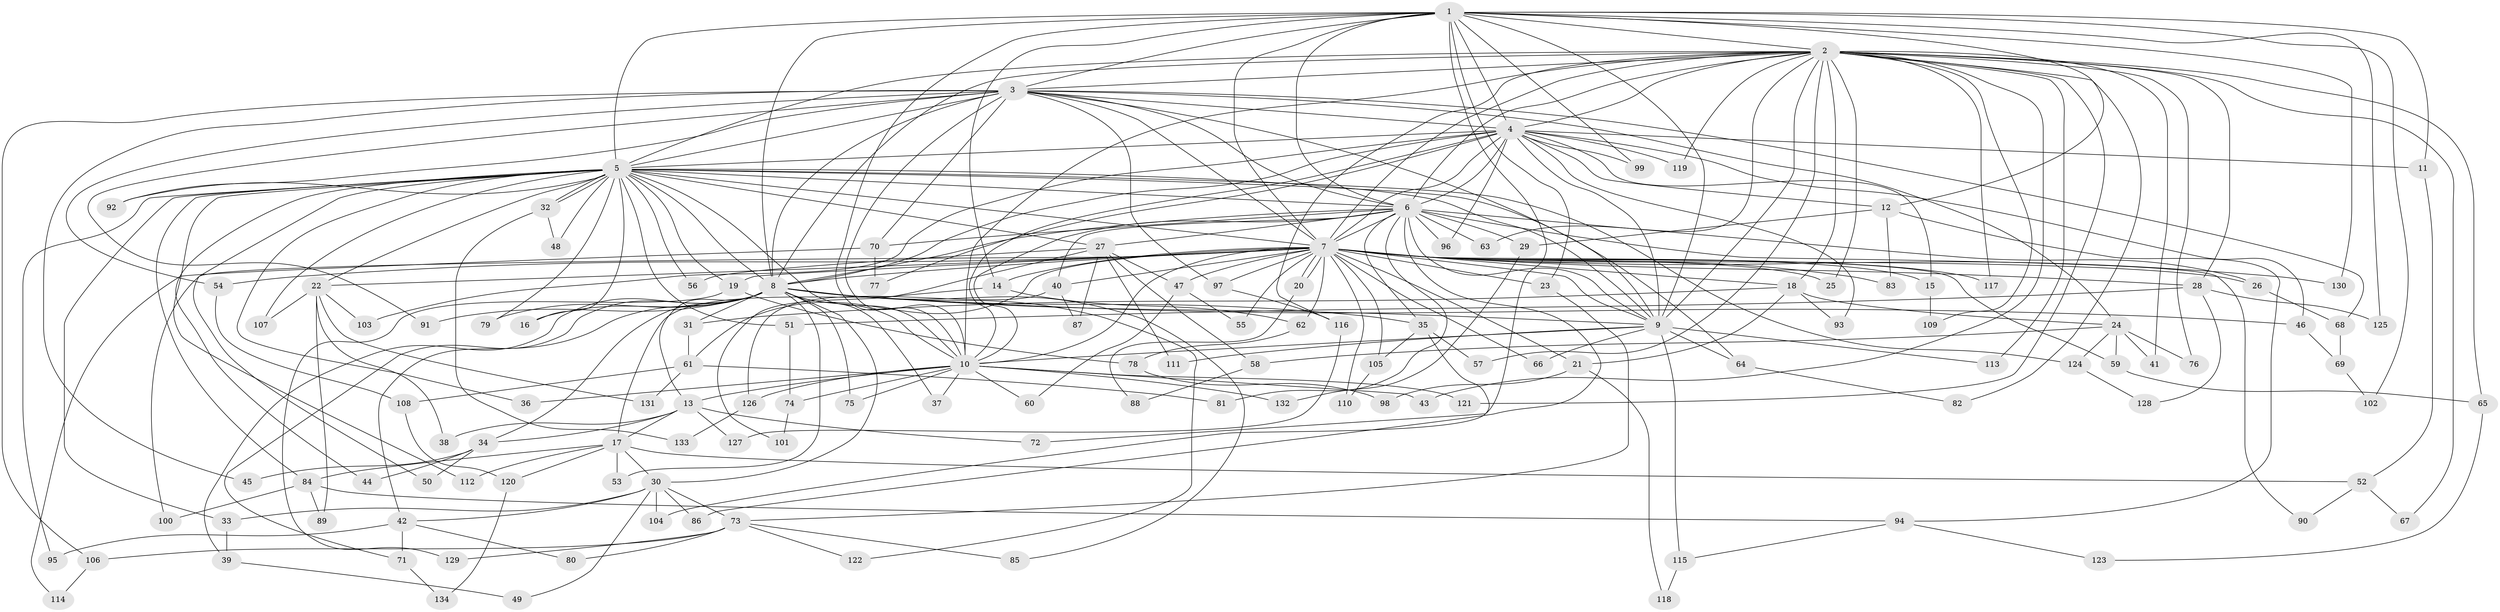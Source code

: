// Generated by graph-tools (version 1.1) at 2025/43/03/09/25 04:43:14]
// undirected, 134 vertices, 293 edges
graph export_dot {
graph [start="1"]
  node [color=gray90,style=filled];
  1;
  2;
  3;
  4;
  5;
  6;
  7;
  8;
  9;
  10;
  11;
  12;
  13;
  14;
  15;
  16;
  17;
  18;
  19;
  20;
  21;
  22;
  23;
  24;
  25;
  26;
  27;
  28;
  29;
  30;
  31;
  32;
  33;
  34;
  35;
  36;
  37;
  38;
  39;
  40;
  41;
  42;
  43;
  44;
  45;
  46;
  47;
  48;
  49;
  50;
  51;
  52;
  53;
  54;
  55;
  56;
  57;
  58;
  59;
  60;
  61;
  62;
  63;
  64;
  65;
  66;
  67;
  68;
  69;
  70;
  71;
  72;
  73;
  74;
  75;
  76;
  77;
  78;
  79;
  80;
  81;
  82;
  83;
  84;
  85;
  86;
  87;
  88;
  89;
  90;
  91;
  92;
  93;
  94;
  95;
  96;
  97;
  98;
  99;
  100;
  101;
  102;
  103;
  104;
  105;
  106;
  107;
  108;
  109;
  110;
  111;
  112;
  113;
  114;
  115;
  116;
  117;
  118;
  119;
  120;
  121;
  122;
  123;
  124;
  125;
  126;
  127;
  128;
  129;
  130;
  131;
  132;
  133;
  134;
  1 -- 2;
  1 -- 3;
  1 -- 4;
  1 -- 5;
  1 -- 6;
  1 -- 7;
  1 -- 8;
  1 -- 9;
  1 -- 10;
  1 -- 11;
  1 -- 12;
  1 -- 14;
  1 -- 23;
  1 -- 72;
  1 -- 99;
  1 -- 102;
  1 -- 125;
  1 -- 130;
  2 -- 3;
  2 -- 4;
  2 -- 5;
  2 -- 6;
  2 -- 7;
  2 -- 8;
  2 -- 9;
  2 -- 10;
  2 -- 18;
  2 -- 25;
  2 -- 28;
  2 -- 41;
  2 -- 43;
  2 -- 57;
  2 -- 63;
  2 -- 65;
  2 -- 67;
  2 -- 76;
  2 -- 82;
  2 -- 109;
  2 -- 113;
  2 -- 116;
  2 -- 117;
  2 -- 119;
  2 -- 121;
  3 -- 4;
  3 -- 5;
  3 -- 6;
  3 -- 7;
  3 -- 8;
  3 -- 9;
  3 -- 10;
  3 -- 24;
  3 -- 45;
  3 -- 54;
  3 -- 68;
  3 -- 70;
  3 -- 91;
  3 -- 92;
  3 -- 97;
  3 -- 106;
  4 -- 5;
  4 -- 6;
  4 -- 7;
  4 -- 8;
  4 -- 9;
  4 -- 10;
  4 -- 11;
  4 -- 12;
  4 -- 15;
  4 -- 46;
  4 -- 77;
  4 -- 93;
  4 -- 96;
  4 -- 99;
  4 -- 103;
  4 -- 119;
  5 -- 6;
  5 -- 7;
  5 -- 8;
  5 -- 9;
  5 -- 10;
  5 -- 16;
  5 -- 19;
  5 -- 22;
  5 -- 27;
  5 -- 32;
  5 -- 32;
  5 -- 33;
  5 -- 36;
  5 -- 44;
  5 -- 48;
  5 -- 50;
  5 -- 51;
  5 -- 56;
  5 -- 64;
  5 -- 79;
  5 -- 84;
  5 -- 92;
  5 -- 95;
  5 -- 107;
  5 -- 112;
  5 -- 124;
  6 -- 7;
  6 -- 8;
  6 -- 9;
  6 -- 10;
  6 -- 26;
  6 -- 27;
  6 -- 29;
  6 -- 35;
  6 -- 40;
  6 -- 63;
  6 -- 70;
  6 -- 81;
  6 -- 86;
  6 -- 90;
  6 -- 96;
  7 -- 8;
  7 -- 9;
  7 -- 10;
  7 -- 14;
  7 -- 15;
  7 -- 18;
  7 -- 19;
  7 -- 20;
  7 -- 20;
  7 -- 21;
  7 -- 22;
  7 -- 23;
  7 -- 25;
  7 -- 26;
  7 -- 28;
  7 -- 40;
  7 -- 47;
  7 -- 54;
  7 -- 55;
  7 -- 59;
  7 -- 61;
  7 -- 62;
  7 -- 66;
  7 -- 83;
  7 -- 97;
  7 -- 100;
  7 -- 105;
  7 -- 110;
  7 -- 117;
  7 -- 130;
  8 -- 9;
  8 -- 10;
  8 -- 13;
  8 -- 16;
  8 -- 30;
  8 -- 31;
  8 -- 34;
  8 -- 35;
  8 -- 37;
  8 -- 39;
  8 -- 42;
  8 -- 46;
  8 -- 53;
  8 -- 71;
  8 -- 75;
  8 -- 79;
  8 -- 85;
  8 -- 91;
  8 -- 122;
  9 -- 10;
  9 -- 64;
  9 -- 66;
  9 -- 111;
  9 -- 113;
  9 -- 115;
  10 -- 13;
  10 -- 36;
  10 -- 37;
  10 -- 43;
  10 -- 60;
  10 -- 74;
  10 -- 75;
  10 -- 121;
  10 -- 126;
  10 -- 132;
  11 -- 52;
  12 -- 29;
  12 -- 83;
  12 -- 94;
  13 -- 17;
  13 -- 34;
  13 -- 38;
  13 -- 72;
  13 -- 127;
  14 -- 17;
  14 -- 62;
  15 -- 109;
  17 -- 30;
  17 -- 52;
  17 -- 53;
  17 -- 84;
  17 -- 112;
  17 -- 120;
  18 -- 21;
  18 -- 24;
  18 -- 31;
  18 -- 93;
  19 -- 78;
  19 -- 129;
  20 -- 88;
  21 -- 98;
  21 -- 118;
  22 -- 38;
  22 -- 89;
  22 -- 103;
  22 -- 107;
  22 -- 131;
  23 -- 73;
  24 -- 41;
  24 -- 58;
  24 -- 59;
  24 -- 76;
  24 -- 124;
  26 -- 68;
  27 -- 47;
  27 -- 56;
  27 -- 58;
  27 -- 87;
  27 -- 101;
  27 -- 111;
  28 -- 51;
  28 -- 125;
  28 -- 128;
  29 -- 132;
  30 -- 33;
  30 -- 42;
  30 -- 49;
  30 -- 73;
  30 -- 86;
  30 -- 104;
  31 -- 61;
  32 -- 48;
  32 -- 133;
  33 -- 39;
  34 -- 44;
  34 -- 45;
  34 -- 50;
  35 -- 57;
  35 -- 104;
  35 -- 105;
  39 -- 49;
  40 -- 87;
  40 -- 126;
  42 -- 71;
  42 -- 80;
  42 -- 95;
  46 -- 69;
  47 -- 55;
  47 -- 60;
  51 -- 74;
  52 -- 67;
  52 -- 90;
  54 -- 108;
  58 -- 88;
  59 -- 65;
  61 -- 81;
  61 -- 108;
  61 -- 131;
  62 -- 78;
  64 -- 82;
  65 -- 123;
  68 -- 69;
  69 -- 102;
  70 -- 77;
  70 -- 114;
  71 -- 134;
  73 -- 80;
  73 -- 85;
  73 -- 106;
  73 -- 122;
  73 -- 129;
  74 -- 101;
  78 -- 98;
  84 -- 89;
  84 -- 94;
  84 -- 100;
  94 -- 115;
  94 -- 123;
  97 -- 116;
  105 -- 110;
  106 -- 114;
  108 -- 120;
  115 -- 118;
  116 -- 127;
  120 -- 134;
  124 -- 128;
  126 -- 133;
}
